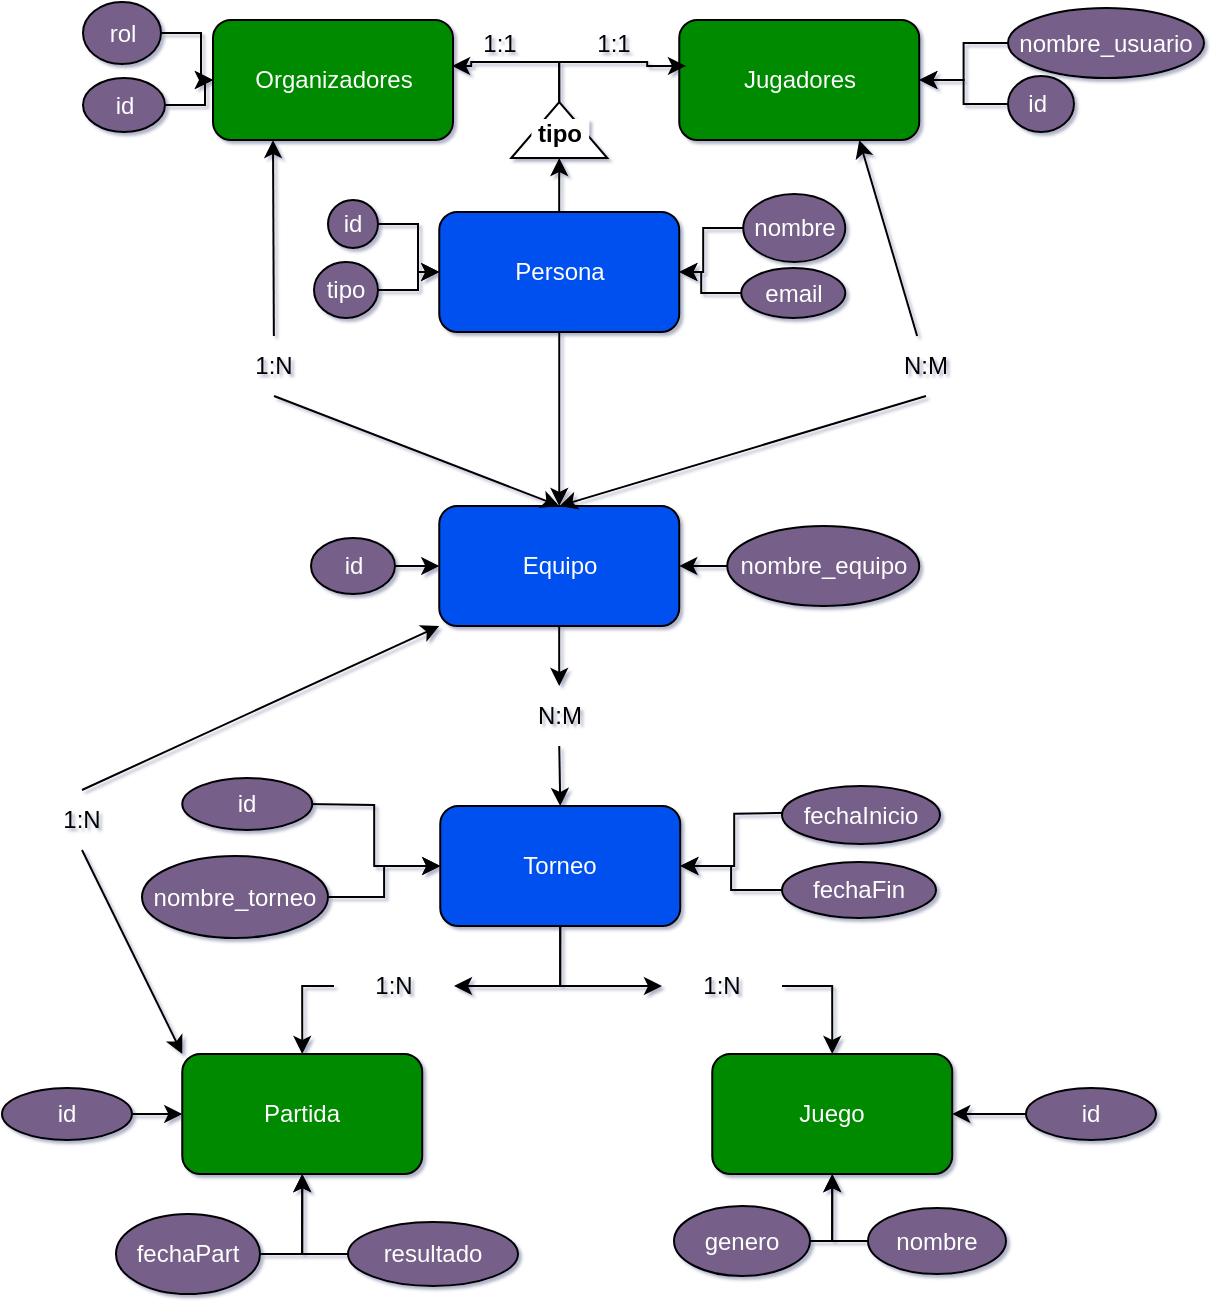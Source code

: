 <mxfile version="26.2.14">
  <diagram name="Página-1" id="meDa26si1OCsQ9yVEEPW">
    <mxGraphModel grid="0" page="0" gridSize="10" guides="1" tooltips="1" connect="1" arrows="1" fold="1" pageScale="1" pageWidth="827" pageHeight="1169" background="light-dark(#FFFFFF,#FFFFFF)" math="0" shadow="1">
      <root>
        <mxCell id="0" />
        <mxCell id="1" parent="0" />
        <mxCell id="ShMN6lC_fVB9pZ7JaJlv-46" style="edgeStyle=orthogonalEdgeStyle;rounded=0;orthogonalLoop=1;jettySize=auto;html=1;entryX=0.5;entryY=0;entryDx=0;entryDy=0;strokeColor=light-dark(#000000,#000000);" edge="1" parent="1" source="ShMN6lC_fVB9pZ7JaJlv-1" target="ShMN6lC_fVB9pZ7JaJlv-15">
          <mxGeometry relative="1" as="geometry" />
        </mxCell>
        <mxCell id="L4BBfYX7S_wdBjznDP_U-3" style="edgeStyle=orthogonalEdgeStyle;rounded=0;orthogonalLoop=1;jettySize=auto;html=1;entryX=0;entryY=0.5;entryDx=0;entryDy=0;fillColor=light-dark(#000000,#000000);strokeColor=light-dark(#000000,#000000);" edge="1" parent="1" source="ShMN6lC_fVB9pZ7JaJlv-1" target="L4BBfYX7S_wdBjznDP_U-1">
          <mxGeometry relative="1" as="geometry" />
        </mxCell>
        <mxCell id="ShMN6lC_fVB9pZ7JaJlv-1" value="Persona" style="rounded=1;whiteSpace=wrap;html=1;fillColor=#0050ef;fontColor=#ffffff;strokeColor=light-dark(#000000,#000000);" vertex="1" parent="1">
          <mxGeometry x="-5.37" y="-324" width="120" height="60" as="geometry" />
        </mxCell>
        <mxCell id="ShMN6lC_fVB9pZ7JaJlv-2" style="edgeStyle=orthogonalEdgeStyle;rounded=0;orthogonalLoop=1;jettySize=auto;html=1;exitX=0.5;exitY=1;exitDx=0;exitDy=0;fillColor=light-dark(#FFFFFF,#FF0505);strokeColor=light-dark(#000000,#000000);" edge="1" parent="1" source="ShMN6lC_fVB9pZ7JaJlv-1" target="ShMN6lC_fVB9pZ7JaJlv-1">
          <mxGeometry relative="1" as="geometry" />
        </mxCell>
        <mxCell id="ShMN6lC_fVB9pZ7JaJlv-41" style="edgeStyle=orthogonalEdgeStyle;rounded=0;orthogonalLoop=1;jettySize=auto;html=1;entryX=0;entryY=0.5;entryDx=0;entryDy=0;strokeColor=light-dark(#000000,#000000);" edge="1" parent="1" source="ShMN6lC_fVB9pZ7JaJlv-4" target="ShMN6lC_fVB9pZ7JaJlv-1">
          <mxGeometry relative="1" as="geometry" />
        </mxCell>
        <mxCell id="ShMN6lC_fVB9pZ7JaJlv-4" value="id" style="ellipse;whiteSpace=wrap;html=1;fillColor=#76608a;fontColor=#ffffff;strokeColor=light-dark(#000000,#000000);" vertex="1" parent="1">
          <mxGeometry x="-61" y="-330" width="25" height="24" as="geometry" />
        </mxCell>
        <mxCell id="ShMN6lC_fVB9pZ7JaJlv-43" style="edgeStyle=orthogonalEdgeStyle;rounded=0;orthogonalLoop=1;jettySize=auto;html=1;entryX=1;entryY=0.5;entryDx=0;entryDy=0;strokeColor=light-dark(#000000,#000000);" edge="1" parent="1" source="ShMN6lC_fVB9pZ7JaJlv-5" target="ShMN6lC_fVB9pZ7JaJlv-1">
          <mxGeometry relative="1" as="geometry" />
        </mxCell>
        <mxCell id="ShMN6lC_fVB9pZ7JaJlv-5" value="nombre" style="ellipse;whiteSpace=wrap;html=1;fillColor=#76608a;fontColor=#ffffff;strokeColor=light-dark(#000000,#000000);" vertex="1" parent="1">
          <mxGeometry x="146.63" y="-333" width="51" height="34" as="geometry" />
        </mxCell>
        <mxCell id="ShMN6lC_fVB9pZ7JaJlv-44" style="edgeStyle=orthogonalEdgeStyle;rounded=0;orthogonalLoop=1;jettySize=auto;html=1;entryX=1;entryY=0.5;entryDx=0;entryDy=0;strokeColor=light-dark(#000000,#000000);" edge="1" parent="1" source="ShMN6lC_fVB9pZ7JaJlv-6" target="ShMN6lC_fVB9pZ7JaJlv-1">
          <mxGeometry relative="1" as="geometry" />
        </mxCell>
        <mxCell id="ShMN6lC_fVB9pZ7JaJlv-6" value="email" style="ellipse;whiteSpace=wrap;html=1;fillColor=#76608a;fontColor=#ffffff;strokeColor=light-dark(#000000,#000000);" vertex="1" parent="1">
          <mxGeometry x="145.63" y="-296" width="52" height="25" as="geometry" />
        </mxCell>
        <mxCell id="ShMN6lC_fVB9pZ7JaJlv-42" style="edgeStyle=orthogonalEdgeStyle;rounded=0;orthogonalLoop=1;jettySize=auto;html=1;entryX=0;entryY=0.5;entryDx=0;entryDy=0;strokeColor=light-dark(#000000,#000000);" edge="1" parent="1" source="ShMN6lC_fVB9pZ7JaJlv-7" target="ShMN6lC_fVB9pZ7JaJlv-1">
          <mxGeometry relative="1" as="geometry" />
        </mxCell>
        <mxCell id="ShMN6lC_fVB9pZ7JaJlv-7" value="tipo" style="ellipse;whiteSpace=wrap;html=1;fillColor=#76608a;fontColor=#ffffff;strokeColor=light-dark(#000000,#000000);" vertex="1" parent="1">
          <mxGeometry x="-68" y="-299" width="32" height="28" as="geometry" />
        </mxCell>
        <mxCell id="ShMN6lC_fVB9pZ7JaJlv-8" value="Jugadores" style="rounded=1;whiteSpace=wrap;html=1;fillColor=#008a00;strokeColor=light-dark(#000000,#000000);fontColor=#ffffff;" vertex="1" parent="1">
          <mxGeometry x="114.63" y="-420" width="120" height="60" as="geometry" />
        </mxCell>
        <mxCell id="ShMN6lC_fVB9pZ7JaJlv-47" style="edgeStyle=orthogonalEdgeStyle;rounded=0;orthogonalLoop=1;jettySize=auto;html=1;entryX=1;entryY=0.5;entryDx=0;entryDy=0;strokeColor=light-dark(#000000,#000000);" edge="1" parent="1" source="ShMN6lC_fVB9pZ7JaJlv-9" target="ShMN6lC_fVB9pZ7JaJlv-8">
          <mxGeometry relative="1" as="geometry" />
        </mxCell>
        <mxCell id="ShMN6lC_fVB9pZ7JaJlv-9" value="id&amp;nbsp;" style="ellipse;whiteSpace=wrap;html=1;fillColor=#76608a;fontColor=#ffffff;strokeColor=light-dark(#000000,#000000);" vertex="1" parent="1">
          <mxGeometry x="279" y="-392" width="33" height="28" as="geometry" />
        </mxCell>
        <mxCell id="ShMN6lC_fVB9pZ7JaJlv-37" style="edgeStyle=orthogonalEdgeStyle;rounded=0;orthogonalLoop=1;jettySize=auto;html=1;entryX=1;entryY=0.5;entryDx=0;entryDy=0;strokeColor=light-dark(#000000,#000000);" edge="1" parent="1" source="ShMN6lC_fVB9pZ7JaJlv-10" target="ShMN6lC_fVB9pZ7JaJlv-8">
          <mxGeometry relative="1" as="geometry" />
        </mxCell>
        <mxCell id="ShMN6lC_fVB9pZ7JaJlv-10" value="nombre_usuario" style="ellipse;whiteSpace=wrap;html=1;fillColor=#76608a;fontColor=#ffffff;strokeColor=light-dark(#000000,#000000);" vertex="1" parent="1">
          <mxGeometry x="279" y="-426" width="98" height="35" as="geometry" />
        </mxCell>
        <mxCell id="ShMN6lC_fVB9pZ7JaJlv-11" value="Organizadores" style="rounded=1;whiteSpace=wrap;html=1;fillColor=#008a00;strokeColor=light-dark(#000000,#000000);fontColor=#ffffff;" vertex="1" parent="1">
          <mxGeometry x="-118.5" y="-420" width="120" height="60" as="geometry" />
        </mxCell>
        <mxCell id="ShMN6lC_fVB9pZ7JaJlv-40" style="edgeStyle=orthogonalEdgeStyle;rounded=0;orthogonalLoop=1;jettySize=auto;html=1;entryX=0;entryY=0.5;entryDx=0;entryDy=0;fillColor=light-dark(#000000,#000000);strokeColor=light-dark(#000000,#000000);" edge="1" parent="1" source="ShMN6lC_fVB9pZ7JaJlv-12" target="ShMN6lC_fVB9pZ7JaJlv-11">
          <mxGeometry relative="1" as="geometry" />
        </mxCell>
        <mxCell id="ShMN6lC_fVB9pZ7JaJlv-12" value="id" style="ellipse;whiteSpace=wrap;html=1;fillColor=#76608a;fontColor=#ffffff;strokeColor=light-dark(#000000,#000000);" vertex="1" parent="1">
          <mxGeometry x="-183.5" y="-391" width="41" height="27" as="geometry" />
        </mxCell>
        <mxCell id="ShMN6lC_fVB9pZ7JaJlv-39" style="edgeStyle=orthogonalEdgeStyle;rounded=0;orthogonalLoop=1;jettySize=auto;html=1;entryX=0;entryY=0.5;entryDx=0;entryDy=0;strokeColor=light-dark(#000000,#000000);" edge="1" parent="1" source="ShMN6lC_fVB9pZ7JaJlv-13" target="ShMN6lC_fVB9pZ7JaJlv-11">
          <mxGeometry relative="1" as="geometry" />
        </mxCell>
        <mxCell id="ShMN6lC_fVB9pZ7JaJlv-13" value="rol" style="ellipse;whiteSpace=wrap;html=1;fillColor=#76608a;fontColor=#ffffff;strokeColor=light-dark(#000000,#000000);" vertex="1" parent="1">
          <mxGeometry x="-183.5" y="-429" width="39" height="31" as="geometry" />
        </mxCell>
        <mxCell id="ShMN6lC_fVB9pZ7JaJlv-48" style="edgeStyle=orthogonalEdgeStyle;rounded=0;orthogonalLoop=1;jettySize=auto;html=1;entryX=0.5;entryY=0;entryDx=0;entryDy=0;strokeColor=light-dark(#000000,#000000);fillColor=light-dark(transparent,#FF0000);exitX=0.5;exitY=1;exitDx=0;exitDy=0;" edge="1" parent="1" source="ShMN6lC_fVB9pZ7JaJlv-69" target="ShMN6lC_fVB9pZ7JaJlv-20">
          <mxGeometry relative="1" as="geometry" />
        </mxCell>
        <mxCell id="ShMN6lC_fVB9pZ7JaJlv-86" style="rounded=0;orthogonalLoop=1;jettySize=auto;html=1;entryX=0;entryY=0;entryDx=0;entryDy=0;exitX=0.5;exitY=1;exitDx=0;exitDy=0;strokeColor=light-dark(#000000,#000000);" edge="1" parent="1" source="ShMN6lC_fVB9pZ7JaJlv-88" target="ShMN6lC_fVB9pZ7JaJlv-24">
          <mxGeometry relative="1" as="geometry" />
        </mxCell>
        <mxCell id="ShMN6lC_fVB9pZ7JaJlv-15" value="Equipo" style="rounded=1;whiteSpace=wrap;html=1;fillColor=#0050ef;fontColor=#ffffff;strokeColor=light-dark(#000000,#000000);" vertex="1" parent="1">
          <mxGeometry x="-5.37" y="-177" width="120" height="60" as="geometry" />
        </mxCell>
        <mxCell id="ShMN6lC_fVB9pZ7JaJlv-52" style="edgeStyle=orthogonalEdgeStyle;rounded=0;orthogonalLoop=1;jettySize=auto;html=1;entryX=0;entryY=0.5;entryDx=0;entryDy=0;strokeColor=light-dark(#000000,#000000);" edge="1" parent="1" source="ShMN6lC_fVB9pZ7JaJlv-16" target="ShMN6lC_fVB9pZ7JaJlv-15">
          <mxGeometry relative="1" as="geometry" />
        </mxCell>
        <mxCell id="ShMN6lC_fVB9pZ7JaJlv-16" value="id" style="ellipse;whiteSpace=wrap;html=1;fillColor=#76608a;fontColor=#ffffff;strokeColor=light-dark(#000000,#000000);" vertex="1" parent="1">
          <mxGeometry x="-69.5" y="-161" width="42" height="28" as="geometry" />
        </mxCell>
        <mxCell id="ShMN6lC_fVB9pZ7JaJlv-51" style="edgeStyle=orthogonalEdgeStyle;rounded=0;orthogonalLoop=1;jettySize=auto;html=1;entryX=1;entryY=0.5;entryDx=0;entryDy=0;strokeColor=light-dark(#000000,#000000);" edge="1" parent="1" source="ShMN6lC_fVB9pZ7JaJlv-17" target="ShMN6lC_fVB9pZ7JaJlv-15">
          <mxGeometry relative="1" as="geometry" />
        </mxCell>
        <mxCell id="ShMN6lC_fVB9pZ7JaJlv-17" value="nombre_equipo" style="ellipse;whiteSpace=wrap;html=1;fillColor=#76608a;fontColor=#ffffff;strokeColor=light-dark(#000000,#000000);" vertex="1" parent="1">
          <mxGeometry x="138.63" y="-167" width="96" height="40" as="geometry" />
        </mxCell>
        <mxCell id="ShMN6lC_fVB9pZ7JaJlv-49" style="edgeStyle=orthogonalEdgeStyle;rounded=0;orthogonalLoop=1;jettySize=auto;html=1;entryX=0.5;entryY=0;entryDx=0;entryDy=0;exitX=0;exitY=0.5;exitDx=0;exitDy=0;strokeColor=light-dark(#000000,#000000);" edge="1" parent="1" source="ShMN6lC_fVB9pZ7JaJlv-68" target="ShMN6lC_fVB9pZ7JaJlv-24">
          <mxGeometry relative="1" as="geometry" />
        </mxCell>
        <mxCell id="ShMN6lC_fVB9pZ7JaJlv-50" style="edgeStyle=orthogonalEdgeStyle;rounded=0;orthogonalLoop=1;jettySize=auto;html=1;entryX=0.5;entryY=0;entryDx=0;entryDy=0;exitX=1;exitY=0.5;exitDx=0;exitDy=0;strokeColor=light-dark(#000000,#000000);" edge="1" parent="1" source="ShMN6lC_fVB9pZ7JaJlv-64" target="ShMN6lC_fVB9pZ7JaJlv-27">
          <mxGeometry relative="1" as="geometry" />
        </mxCell>
        <mxCell id="ShMN6lC_fVB9pZ7JaJlv-20" value="Torneo" style="rounded=1;whiteSpace=wrap;html=1;fillColor=#0050ef;fontColor=#ffffff;strokeColor=light-dark(#000000,#000000);" vertex="1" parent="1">
          <mxGeometry x="-4.87" y="-27" width="120" height="60" as="geometry" />
        </mxCell>
        <mxCell id="ShMN6lC_fVB9pZ7JaJlv-55" style="edgeStyle=orthogonalEdgeStyle;rounded=0;orthogonalLoop=1;jettySize=auto;html=1;entryX=0;entryY=0.5;entryDx=0;entryDy=0;strokeColor=light-dark(#000000,#000000);" edge="1" parent="1" source="ShMN6lC_fVB9pZ7JaJlv-21" target="ShMN6lC_fVB9pZ7JaJlv-20">
          <mxGeometry relative="1" as="geometry" />
        </mxCell>
        <mxCell id="ShMN6lC_fVB9pZ7JaJlv-21" value="nombre_torneo" style="ellipse;whiteSpace=wrap;html=1;fillColor=#76608a;fontColor=#ffffff;strokeColor=light-dark(#000000,#000000);" vertex="1" parent="1">
          <mxGeometry x="-154" y="-2" width="93" height="41" as="geometry" />
        </mxCell>
        <mxCell id="ShMN6lC_fVB9pZ7JaJlv-56" style="edgeStyle=orthogonalEdgeStyle;rounded=0;orthogonalLoop=1;jettySize=auto;html=1;entryX=1;entryY=0.5;entryDx=0;entryDy=0;strokeColor=light-dark(#000000,#000000);" edge="1" parent="1" target="ShMN6lC_fVB9pZ7JaJlv-20">
          <mxGeometry relative="1" as="geometry">
            <mxPoint x="169.13" y="-23.571" as="sourcePoint" />
          </mxGeometry>
        </mxCell>
        <mxCell id="ShMN6lC_fVB9pZ7JaJlv-22" value="fechaInicio" style="ellipse;whiteSpace=wrap;html=1;fillColor=#76608a;fontColor=#ffffff;strokeColor=light-dark(#000000,#000000);" vertex="1" parent="1">
          <mxGeometry x="166" y="-37" width="79" height="29" as="geometry" />
        </mxCell>
        <mxCell id="ShMN6lC_fVB9pZ7JaJlv-57" style="edgeStyle=orthogonalEdgeStyle;rounded=0;orthogonalLoop=1;jettySize=auto;html=1;entryX=1;entryY=0.5;entryDx=0;entryDy=0;strokeColor=light-dark(#000000,#000000);" edge="1" parent="1" source="ShMN6lC_fVB9pZ7JaJlv-23" target="ShMN6lC_fVB9pZ7JaJlv-20">
          <mxGeometry relative="1" as="geometry" />
        </mxCell>
        <mxCell id="ShMN6lC_fVB9pZ7JaJlv-23" value="fechaFin" style="ellipse;whiteSpace=wrap;html=1;fillColor=#76608a;fontColor=#ffffff;strokeColor=light-dark(#000000,#000000);" vertex="1" parent="1">
          <mxGeometry x="166" y="1" width="77" height="28" as="geometry" />
        </mxCell>
        <mxCell id="ShMN6lC_fVB9pZ7JaJlv-24" value="Partida" style="rounded=1;whiteSpace=wrap;html=1;fillColor=#008a00;fontColor=#ffffff;strokeColor=light-dark(#000000,#000000);" vertex="1" parent="1">
          <mxGeometry x="-133.87" y="97" width="120" height="60" as="geometry" />
        </mxCell>
        <mxCell id="ShMN6lC_fVB9pZ7JaJlv-62" style="edgeStyle=orthogonalEdgeStyle;rounded=0;orthogonalLoop=1;jettySize=auto;html=1;entryX=0.5;entryY=1;entryDx=0;entryDy=0;exitX=1;exitY=0.5;exitDx=0;exitDy=0;strokeColor=light-dark(#000000,#000000);" edge="1" parent="1" source="ShMN6lC_fVB9pZ7JaJlv-25" target="ShMN6lC_fVB9pZ7JaJlv-24">
          <mxGeometry relative="1" as="geometry" />
        </mxCell>
        <mxCell id="ShMN6lC_fVB9pZ7JaJlv-25" value="fechaPart" style="ellipse;whiteSpace=wrap;html=1;fillColor=#76608a;fontColor=#ffffff;strokeColor=light-dark(#000000,#000000);" vertex="1" parent="1">
          <mxGeometry x="-167" y="177" width="72" height="40" as="geometry" />
        </mxCell>
        <mxCell id="ShMN6lC_fVB9pZ7JaJlv-61" style="edgeStyle=orthogonalEdgeStyle;rounded=0;orthogonalLoop=1;jettySize=auto;html=1;entryX=0.5;entryY=1;entryDx=0;entryDy=0;exitX=0;exitY=0.5;exitDx=0;exitDy=0;strokeColor=light-dark(#000000,#000000);" edge="1" parent="1" source="ShMN6lC_fVB9pZ7JaJlv-26" target="ShMN6lC_fVB9pZ7JaJlv-24">
          <mxGeometry relative="1" as="geometry" />
        </mxCell>
        <mxCell id="ShMN6lC_fVB9pZ7JaJlv-26" value="resultado" style="ellipse;whiteSpace=wrap;html=1;fillColor=#76608a;fontColor=#ffffff;strokeColor=light-dark(#000000,#000000);" vertex="1" parent="1">
          <mxGeometry x="-51" y="181" width="85" height="32" as="geometry" />
        </mxCell>
        <mxCell id="ShMN6lC_fVB9pZ7JaJlv-27" value="Juego" style="rounded=1;whiteSpace=wrap;html=1;fillColor=#008a00;fontColor=#ffffff;strokeColor=light-dark(#000000,#000000);" vertex="1" parent="1">
          <mxGeometry x="131.13" y="97" width="120" height="60" as="geometry" />
        </mxCell>
        <mxCell id="ShMN6lC_fVB9pZ7JaJlv-58" style="edgeStyle=orthogonalEdgeStyle;rounded=0;orthogonalLoop=1;jettySize=auto;html=1;entryX=1;entryY=0.5;entryDx=0;entryDy=0;strokeColor=light-dark(#000000,#000000);" edge="1" parent="1" source="ShMN6lC_fVB9pZ7JaJlv-28" target="ShMN6lC_fVB9pZ7JaJlv-27">
          <mxGeometry relative="1" as="geometry" />
        </mxCell>
        <mxCell id="ShMN6lC_fVB9pZ7JaJlv-28" value="id" style="ellipse;whiteSpace=wrap;html=1;fillColor=#76608a;fontColor=#ffffff;strokeColor=light-dark(#000000,#000000);" vertex="1" parent="1">
          <mxGeometry x="288" y="114" width="65" height="26" as="geometry" />
        </mxCell>
        <mxCell id="ShMN6lC_fVB9pZ7JaJlv-63" style="edgeStyle=orthogonalEdgeStyle;rounded=0;orthogonalLoop=1;jettySize=auto;html=1;entryX=0;entryY=0.5;entryDx=0;entryDy=0;strokeColor=light-dark(#000000,#000000);" edge="1" parent="1" source="ShMN6lC_fVB9pZ7JaJlv-29" target="ShMN6lC_fVB9pZ7JaJlv-24">
          <mxGeometry relative="1" as="geometry" />
        </mxCell>
        <mxCell id="ShMN6lC_fVB9pZ7JaJlv-29" value="id" style="ellipse;whiteSpace=wrap;html=1;fillColor=#76608a;fontColor=#ffffff;strokeColor=light-dark(#000000,#000000);" vertex="1" parent="1">
          <mxGeometry x="-224" y="114" width="65" height="26" as="geometry" />
        </mxCell>
        <mxCell id="ShMN6lC_fVB9pZ7JaJlv-54" style="edgeStyle=orthogonalEdgeStyle;rounded=0;orthogonalLoop=1;jettySize=auto;html=1;entryX=0;entryY=0.5;entryDx=0;entryDy=0;strokeColor=light-dark(#000000,#000000);" edge="1" parent="1" target="ShMN6lC_fVB9pZ7JaJlv-20">
          <mxGeometry relative="1" as="geometry">
            <mxPoint x="-71.87" y="-28.0" as="sourcePoint" />
          </mxGeometry>
        </mxCell>
        <mxCell id="ShMN6lC_fVB9pZ7JaJlv-30" value="id" style="ellipse;whiteSpace=wrap;html=1;fillColor=#76608a;fontColor=#ffffff;strokeColor=light-dark(#000000,#000000);" vertex="1" parent="1">
          <mxGeometry x="-133.87" y="-41" width="65" height="26" as="geometry" />
        </mxCell>
        <mxCell id="ShMN6lC_fVB9pZ7JaJlv-59" style="edgeStyle=orthogonalEdgeStyle;rounded=0;orthogonalLoop=1;jettySize=auto;html=1;entryX=0.5;entryY=1;entryDx=0;entryDy=0;exitX=0;exitY=0.5;exitDx=0;exitDy=0;strokeColor=light-dark(#000000,#000000);" edge="1" parent="1" source="ShMN6lC_fVB9pZ7JaJlv-31" target="ShMN6lC_fVB9pZ7JaJlv-27">
          <mxGeometry relative="1" as="geometry" />
        </mxCell>
        <mxCell id="ShMN6lC_fVB9pZ7JaJlv-31" value="nombre" style="ellipse;whiteSpace=wrap;html=1;fillColor=#76608a;fontColor=#ffffff;strokeColor=light-dark(#000000,#000000);" vertex="1" parent="1">
          <mxGeometry x="209" y="174" width="69" height="33" as="geometry" />
        </mxCell>
        <mxCell id="ShMN6lC_fVB9pZ7JaJlv-60" style="edgeStyle=orthogonalEdgeStyle;rounded=0;orthogonalLoop=1;jettySize=auto;html=1;entryX=0.5;entryY=1;entryDx=0;entryDy=0;exitX=1;exitY=0.5;exitDx=0;exitDy=0;strokeColor=light-dark(#000000,#000000);" edge="1" parent="1" source="ShMN6lC_fVB9pZ7JaJlv-32" target="ShMN6lC_fVB9pZ7JaJlv-27">
          <mxGeometry relative="1" as="geometry" />
        </mxCell>
        <mxCell id="ShMN6lC_fVB9pZ7JaJlv-32" value="genero" style="ellipse;whiteSpace=wrap;html=1;fillColor=#76608a;fontColor=#ffffff;strokeColor=light-dark(#000000,#000000);" vertex="1" parent="1">
          <mxGeometry x="112" y="173" width="68" height="35" as="geometry" />
        </mxCell>
        <mxCell id="ShMN6lC_fVB9pZ7JaJlv-45" style="edgeStyle=orthogonalEdgeStyle;rounded=0;orthogonalLoop=1;jettySize=auto;html=1;exitX=0.5;exitY=1;exitDx=0;exitDy=0;fillColor=#76608a;strokeColor=light-dark(#000000,#000000);" edge="1" parent="1" source="ShMN6lC_fVB9pZ7JaJlv-6" target="ShMN6lC_fVB9pZ7JaJlv-6">
          <mxGeometry relative="1" as="geometry" />
        </mxCell>
        <mxCell id="ShMN6lC_fVB9pZ7JaJlv-65" value="" style="edgeStyle=orthogonalEdgeStyle;rounded=0;orthogonalLoop=1;jettySize=auto;html=1;entryX=0;entryY=0.5;entryDx=0;entryDy=0;exitX=0.5;exitY=1;exitDx=0;exitDy=0;strokeColor=light-dark(#000000,#000000);" edge="1" parent="1" source="ShMN6lC_fVB9pZ7JaJlv-20" target="ShMN6lC_fVB9pZ7JaJlv-64">
          <mxGeometry relative="1" as="geometry">
            <mxPoint x="55" y="33" as="sourcePoint" />
            <mxPoint x="188" y="97" as="targetPoint" />
          </mxGeometry>
        </mxCell>
        <mxCell id="ShMN6lC_fVB9pZ7JaJlv-64" value="&lt;font style=&quot;color: light-dark(rgb(0, 0, 0), rgb(255, 0, 0));&quot;&gt;1:N&lt;/font&gt;" style="text;html=1;align=center;verticalAlign=middle;whiteSpace=wrap;rounded=0;" vertex="1" parent="1">
          <mxGeometry x="106" y="48" width="60" height="30" as="geometry" />
        </mxCell>
        <mxCell id="ShMN6lC_fVB9pZ7JaJlv-67" value="" style="edgeStyle=orthogonalEdgeStyle;rounded=0;orthogonalLoop=1;jettySize=auto;html=1;entryX=1;entryY=0.5;entryDx=0;entryDy=0;exitX=0.5;exitY=1;exitDx=0;exitDy=0;strokeColor=light-dark(#000000,#000000);" edge="1" parent="1" source="ShMN6lC_fVB9pZ7JaJlv-20" target="ShMN6lC_fVB9pZ7JaJlv-68">
          <mxGeometry relative="1" as="geometry">
            <mxPoint x="55" y="33" as="sourcePoint" />
            <mxPoint x="-77" y="97" as="targetPoint" />
          </mxGeometry>
        </mxCell>
        <mxCell id="ShMN6lC_fVB9pZ7JaJlv-68" value="&lt;font style=&quot;color: light-dark(rgb(0, 0, 0), rgb(255, 0, 0));&quot;&gt;1:N&lt;/font&gt;" style="text;html=1;align=center;verticalAlign=middle;whiteSpace=wrap;rounded=0;" vertex="1" parent="1">
          <mxGeometry x="-58" y="48" width="60" height="30" as="geometry" />
        </mxCell>
        <mxCell id="ShMN6lC_fVB9pZ7JaJlv-70" value="" style="edgeStyle=orthogonalEdgeStyle;rounded=0;orthogonalLoop=1;jettySize=auto;html=1;entryX=0.5;entryY=0;entryDx=0;entryDy=0;strokeColor=light-dark(#000000,#000000);fillColor=light-dark(transparent,#FF0000);" edge="1" parent="1" source="ShMN6lC_fVB9pZ7JaJlv-15" target="ShMN6lC_fVB9pZ7JaJlv-69">
          <mxGeometry relative="1" as="geometry">
            <mxPoint x="55" y="-117" as="sourcePoint" />
            <mxPoint x="55" y="-73" as="targetPoint" />
          </mxGeometry>
        </mxCell>
        <mxCell id="ShMN6lC_fVB9pZ7JaJlv-69" value="&lt;font style=&quot;color: light-dark(rgb(0, 0, 0), rgb(255, 0, 0));&quot;&gt;N:M&lt;/font&gt;" style="text;html=1;align=center;verticalAlign=middle;whiteSpace=wrap;rounded=0;" vertex="1" parent="1">
          <mxGeometry x="24.63" y="-87" width="60" height="30" as="geometry" />
        </mxCell>
        <mxCell id="ShMN6lC_fVB9pZ7JaJlv-71" value="1:1" style="text;html=1;align=center;verticalAlign=middle;whiteSpace=wrap;rounded=0;fontColor=light-dark(#000000,#FF0000);" vertex="1" parent="1">
          <mxGeometry x="52" y="-423.5" width="60" height="30" as="geometry" />
        </mxCell>
        <mxCell id="ShMN6lC_fVB9pZ7JaJlv-73" value="1:1" style="text;html=1;align=center;verticalAlign=middle;whiteSpace=wrap;rounded=0;fontColor=light-dark(#000000,#FF0000);" vertex="1" parent="1">
          <mxGeometry x="-4.87" y="-423.5" width="60" height="30" as="geometry" />
        </mxCell>
        <mxCell id="ShMN6lC_fVB9pZ7JaJlv-80" style="rounded=0;orthogonalLoop=1;jettySize=auto;html=1;entryX=0.5;entryY=0;entryDx=0;entryDy=0;exitX=0.5;exitY=1;exitDx=0;exitDy=0;strokeColor=light-dark(#000000,#000000);" edge="1" parent="1" source="ShMN6lC_fVB9pZ7JaJlv-76" target="ShMN6lC_fVB9pZ7JaJlv-15">
          <mxGeometry relative="1" as="geometry">
            <Array as="points" />
          </mxGeometry>
        </mxCell>
        <mxCell id="ShMN6lC_fVB9pZ7JaJlv-81" style="rounded=0;orthogonalLoop=1;jettySize=auto;html=1;entryX=0.25;entryY=1;entryDx=0;entryDy=0;strokeColor=light-dark(#000000,#000000);" edge="1" parent="1" source="ShMN6lC_fVB9pZ7JaJlv-76" target="ShMN6lC_fVB9pZ7JaJlv-11">
          <mxGeometry relative="1" as="geometry" />
        </mxCell>
        <mxCell id="ShMN6lC_fVB9pZ7JaJlv-76" value="1:N" style="text;html=1;align=center;verticalAlign=middle;whiteSpace=wrap;rounded=0;fontColor=light-dark(#000000,#FF0000);" vertex="1" parent="1">
          <mxGeometry x="-118" y="-262" width="60" height="30" as="geometry" />
        </mxCell>
        <mxCell id="ShMN6lC_fVB9pZ7JaJlv-84" style="rounded=0;orthogonalLoop=1;jettySize=auto;html=1;entryX=0.75;entryY=1;entryDx=0;entryDy=0;strokeColor=light-dark(#000000,#000000);" edge="1" parent="1" source="ShMN6lC_fVB9pZ7JaJlv-83" target="ShMN6lC_fVB9pZ7JaJlv-8">
          <mxGeometry relative="1" as="geometry" />
        </mxCell>
        <mxCell id="ShMN6lC_fVB9pZ7JaJlv-85" style="rounded=0;orthogonalLoop=1;jettySize=auto;html=1;entryX=0.5;entryY=0;entryDx=0;entryDy=0;strokeColor=light-dark(#000000,#000000);exitX=0.5;exitY=1;exitDx=0;exitDy=0;" edge="1" parent="1" source="ShMN6lC_fVB9pZ7JaJlv-83" target="ShMN6lC_fVB9pZ7JaJlv-15">
          <mxGeometry relative="1" as="geometry" />
        </mxCell>
        <mxCell id="ShMN6lC_fVB9pZ7JaJlv-83" value="N:M" style="text;html=1;align=center;verticalAlign=middle;whiteSpace=wrap;rounded=0;fontColor=light-dark(#000000,#FF0000);" vertex="1" parent="1">
          <mxGeometry x="208" y="-262" width="60" height="30" as="geometry" />
        </mxCell>
        <mxCell id="ShMN6lC_fVB9pZ7JaJlv-90" style="rounded=0;orthogonalLoop=1;jettySize=auto;html=1;entryX=0;entryY=1;entryDx=0;entryDy=0;strokeColor=light-dark(#000000,#000000);exitX=0.5;exitY=0;exitDx=0;exitDy=0;" edge="1" parent="1" source="ShMN6lC_fVB9pZ7JaJlv-88" target="ShMN6lC_fVB9pZ7JaJlv-15">
          <mxGeometry relative="1" as="geometry" />
        </mxCell>
        <mxCell id="ShMN6lC_fVB9pZ7JaJlv-88" value="1:N" style="text;html=1;align=center;verticalAlign=middle;whiteSpace=wrap;rounded=0;fontColor=light-dark(#000000,#FF0000);" vertex="1" parent="1">
          <mxGeometry x="-214" y="-35" width="60" height="30" as="geometry" />
        </mxCell>
        <mxCell id="L4BBfYX7S_wdBjznDP_U-5" style="edgeStyle=orthogonalEdgeStyle;rounded=0;orthogonalLoop=1;jettySize=auto;html=1;entryX=0.996;entryY=0.383;entryDx=0;entryDy=0;exitX=1;exitY=0.5;exitDx=0;exitDy=0;entryPerimeter=0;fillColor=light-dark(#000000,#000000);strokeColor=light-dark(#000000,#000000);" edge="1" parent="1" source="L4BBfYX7S_wdBjznDP_U-1" target="ShMN6lC_fVB9pZ7JaJlv-11">
          <mxGeometry relative="1" as="geometry" />
        </mxCell>
        <mxCell id="L4BBfYX7S_wdBjznDP_U-1" value="" style="triangle;whiteSpace=wrap;html=1;rotation=-90;" vertex="1" parent="1">
          <mxGeometry x="40.63" y="-389" width="28" height="48" as="geometry" />
        </mxCell>
        <mxCell id="L4BBfYX7S_wdBjznDP_U-6" style="edgeStyle=orthogonalEdgeStyle;rounded=0;orthogonalLoop=1;jettySize=auto;html=1;entryX=0.028;entryY=0.383;entryDx=0;entryDy=0;entryPerimeter=0;exitX=1;exitY=0.5;exitDx=0;exitDy=0;fillColor=light-dark(#000000,#000000);strokeColor=light-dark(#000000,#000000);" edge="1" parent="1" source="L4BBfYX7S_wdBjznDP_U-1" target="ShMN6lC_fVB9pZ7JaJlv-8">
          <mxGeometry relative="1" as="geometry" />
        </mxCell>
        <mxCell id="L4BBfYX7S_wdBjznDP_U-7" value="&lt;b&gt;&lt;font style=&quot;color: light-dark(rgb(0, 0, 0), rgb(102, 102, 255));&quot;&gt;tipo&lt;/font&gt;&lt;/b&gt;" style="text;html=1;align=center;verticalAlign=middle;whiteSpace=wrap;rounded=0;strokeColor=light-dark(#FFFFFF,#FFFFFF);fillColor=light-dark(#FFFFFF,#FFFFFF);" vertex="1" parent="1">
          <mxGeometry x="41.2" y="-370" width="27.87" height="14" as="geometry" />
        </mxCell>
      </root>
    </mxGraphModel>
  </diagram>
</mxfile>
